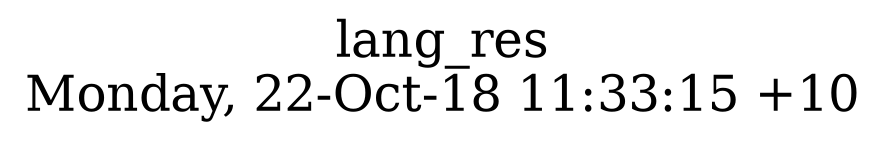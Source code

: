 digraph G {
fontsize="24";
label="lang_res\nMonday, 22-Oct-18 11:33:15 +10";
nojustify=true;
ordering=out;
rankdir=LR;
size="30";
}
